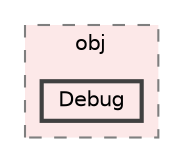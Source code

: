 digraph "D:/Aulas/POO/TP_POO_27967/trabalhoPOO_27967/obj/Debug"
{
 // LATEX_PDF_SIZE
  bgcolor="transparent";
  edge [fontname=Helvetica,fontsize=10,labelfontname=Helvetica,labelfontsize=10];
  node [fontname=Helvetica,fontsize=10,shape=box,height=0.2,width=0.4];
  compound=true
  subgraph clusterdir_21def539f1d69d8ce34d1109b21bae1f {
    graph [ bgcolor="#fce8e8", pencolor="grey50", label="obj", fontname=Helvetica,fontsize=10 style="filled,dashed", URL="dir_21def539f1d69d8ce34d1109b21bae1f.html",tooltip=""]
  dir_f86347ca1850f8625640a75b49ddda5a [label="Debug", fillcolor="#fce8e8", color="grey25", style="filled,bold", URL="dir_f86347ca1850f8625640a75b49ddda5a.html",tooltip=""];
  }
}

